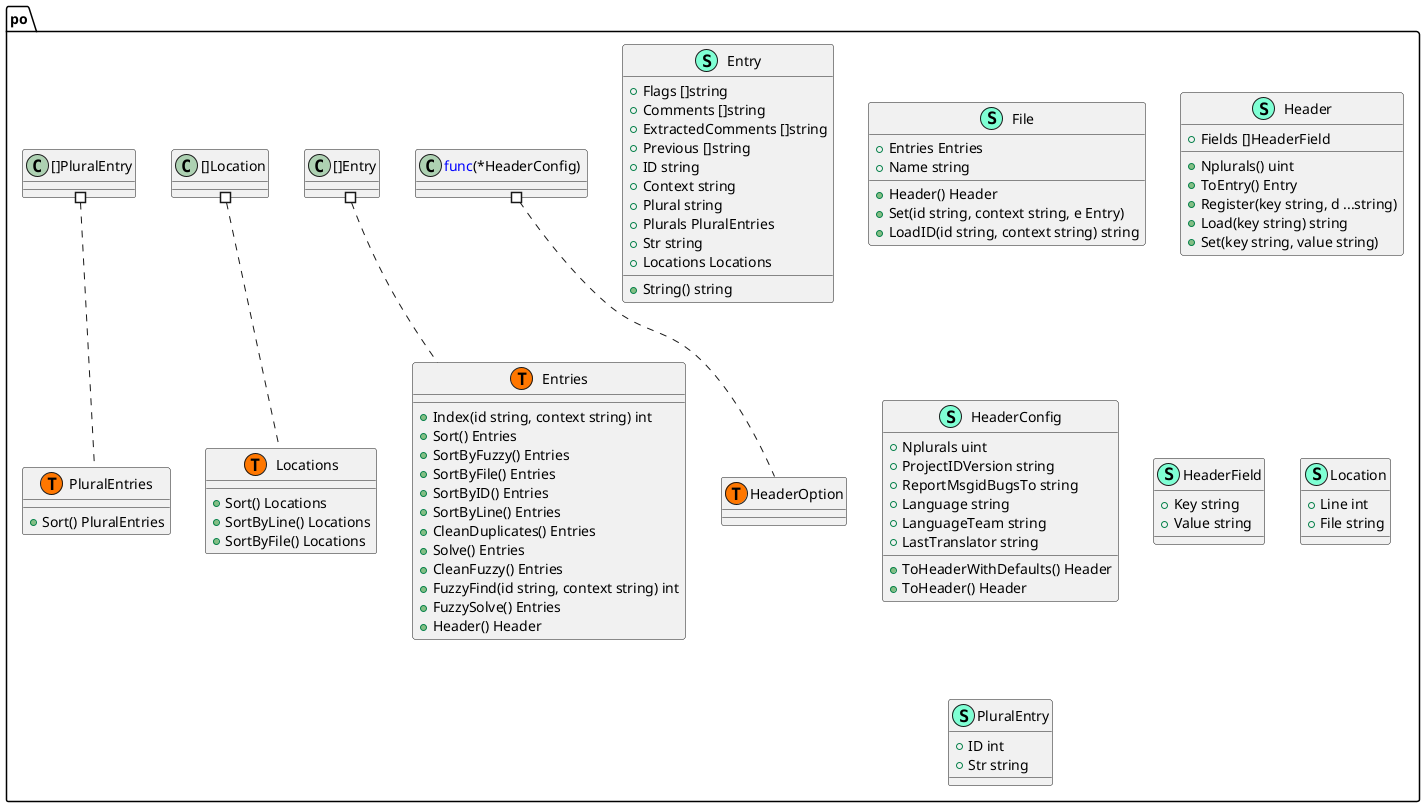 @startuml
namespace po {
    class Entries << (S,Aquamarine) >> {
        + Index(id string, context string) int
        + Sort() Entries
        + SortByFuzzy() Entries
        + SortByFile() Entries
        + SortByID() Entries
        + SortByLine() Entries
        + CleanDuplicates() Entries
        + Solve() Entries
        + CleanFuzzy() Entries
        + FuzzyFind(id string, context string) int
        + FuzzySolve() Entries
        + Header() Header

    }
    class Entry << (S,Aquamarine) >> {
        + Flags []string
        + Comments []string
        + ExtractedComments []string
        + Previous []string
        + ID string
        + Context string
        + Plural string
        + Plurals PluralEntries
        + Str string
        + Locations Locations

        + String() string

    }
    class File << (S,Aquamarine) >> {
        + Entries Entries
        + Name string

        + Header() Header
        + Set(id string, context string, e Entry) 
        + LoadID(id string, context string) string

    }
    class Header << (S,Aquamarine) >> {
        + Fields []HeaderField

        + Nplurals() uint
        + ToEntry() Entry
        + Register(key string, d ...string) 
        + Load(key string) string
        + Set(key string, value string) 

    }
    class HeaderConfig << (S,Aquamarine) >> {
        + Nplurals uint
        + ProjectIDVersion string
        + ReportMsgidBugsTo string
        + Language string
        + LanguageTeam string
        + LastTranslator string

        + ToHeaderWithDefaults() Header
        + ToHeader() Header

    }
    class HeaderField << (S,Aquamarine) >> {
        + Key string
        + Value string

    }
    class Location << (S,Aquamarine) >> {
        + Line int
        + File string

    }
    class Locations << (S,Aquamarine) >> {
        + Sort() Locations
        + SortByLine() Locations
        + SortByFile() Locations

    }
    class PluralEntries << (S,Aquamarine) >> {
        + Sort() PluralEntries

    }
    class PluralEntry << (S,Aquamarine) >> {
        + ID int
        + Str string

    }
    class po.Entries << (T, #FF7700) >>  {
    }
    class po.HeaderOption << (T, #FF7700) >>  {
    }
    class po.Locations << (T, #FF7700) >>  {
    }
    class po.PluralEntries << (T, #FF7700) >>  {
    }
}


"po.<font color=blue>func</font>(*HeaderConfig) " #.. "po.HeaderOption"
"po.[]Entry" #.. "po.Entries"
"po.[]Location" #.. "po.Locations"
"po.[]PluralEntry" #.. "po.PluralEntries"
@enduml
